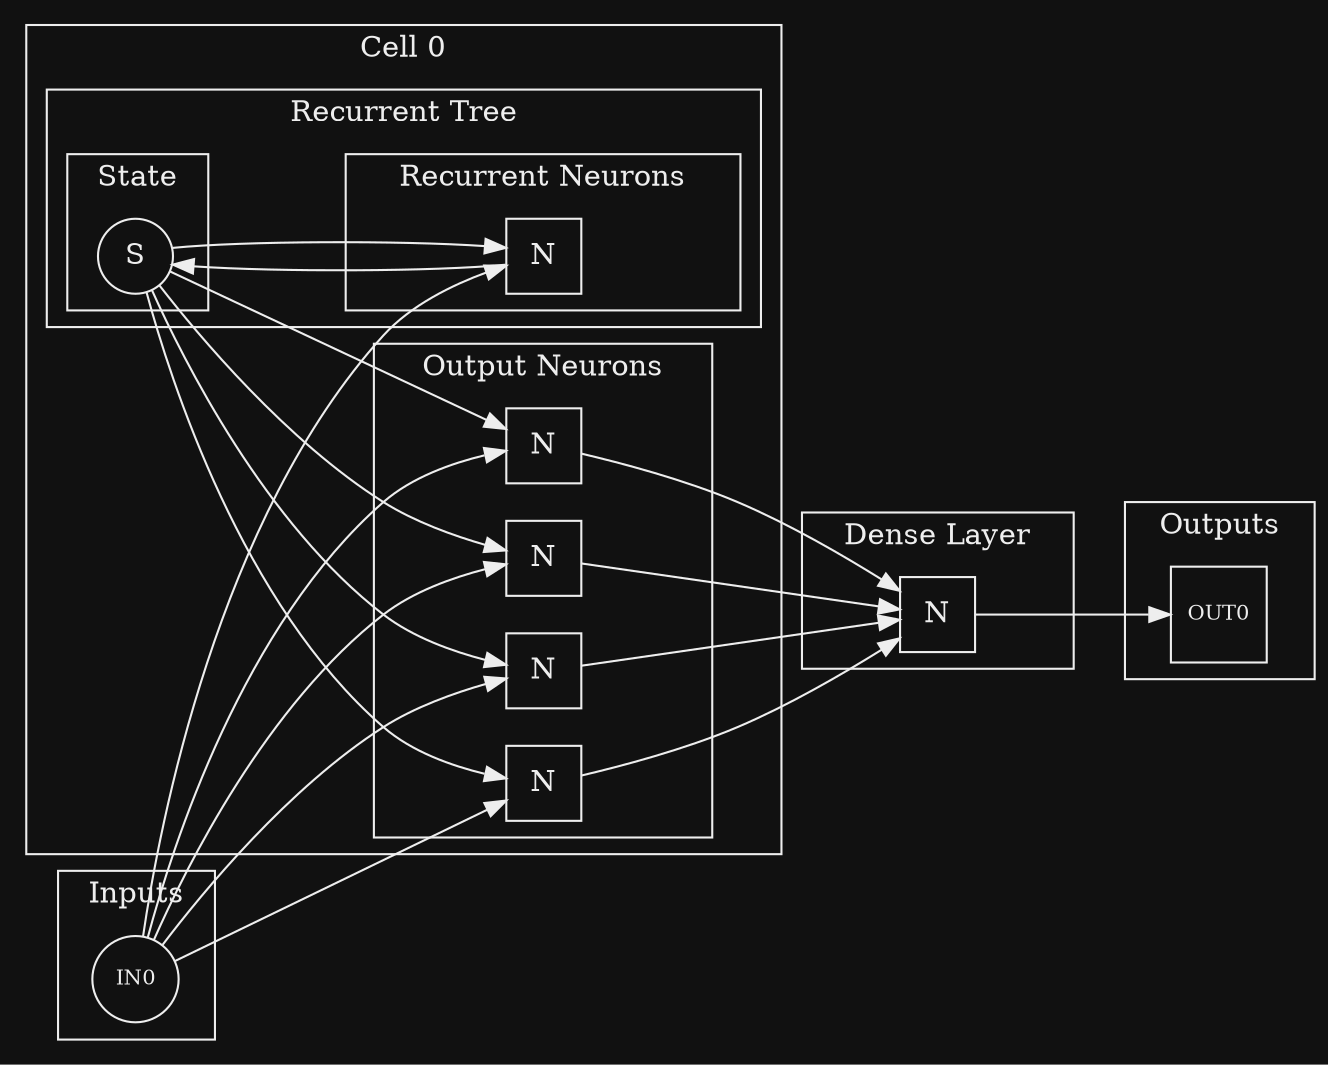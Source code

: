 digraph "RNN" {
  graph [ bgcolor="#111111", fontcolor="#eeeeee", ratio="0.8", rankdir=LR ];
  node [ shape=square, color="#eeeeee", fontcolor="#eeeeee", fillcolor="#111111" ];
  edge [ color="#eeeeee" ];

  subgraph "cluster_outputs" {
    label = "Outputs"
    color="#eeeeee"
    node [ fontsize=10, color="#eeeeee", fontcolor="#eeeeee", fillcolor="#111111" ];
    "output_0" [ label="OUT0" ];
  }

  subgraph "cluster_layer_0" {
    label = "Cell 0"
    color="#eeeeee"
    subgraph "cluster_recurrent_tree" {
      label = "Recurrent Tree"
      color="#eeeeee"
      subgraph "cluster_state" {
        label = "State"
        color="#eeeeee"
        node [ shape=circle, color="#eeeeee", fontcolor="#eeeeee", fillcolor="#111111" ];
        "layer_0_state_0" [ label="S" ];
      }

      subgraph "cluster_recurrent" {
        label = "Recurrent Neurons"
        color="#eeeeee"
        "layer_0_recurrent_0" [ label="N" ];
      }
    }

    subgraph "cluster_output" {
      label = "Output Neurons"
      color="#eeeeee"
      "layer_0_output_0" [ label="N" ];
      "layer_0_output_1" [ label="N" ];
      "layer_0_output_2" [ label="N" ];
      "layer_0_output_3" [ label="N" ];
    }
  }

  subgraph "cluster_post_layer_0" {
    label = "Dense Layer"
    color="#eeeeee"
    "post_layer_output_0" [ label="N" ];
  }

  subgraph "cluster_inputs" {
    label = "Inputs"
    color="#eeeeee"
    node [ shape=circle, fontsize=10, color="#eeeeee", fontcolor="#eeeeee", fillcolor="#111111" ];
    "input_0" [ label="IN0" ];
  }

  "post_layer_output_0";
  "output_0";
  "layer_0_output_0";
  "input_0";
  "layer_0_state_0";
  "layer_0_recurrent_0";
  "layer_0_output_1";
  "layer_0_output_2";
  "layer_0_output_3";
  "post_layer_output_0" -> "output_0";
  "layer_0_output_0" -> "post_layer_output_0";
  "input_0" -> "layer_0_output_0";
  "layer_0_state_0" -> "layer_0_output_0";
  "layer_0_recurrent_0" -> "layer_0_state_0";
  "input_0" -> "layer_0_recurrent_0";
  "layer_0_state_0" -> "layer_0_recurrent_0";
  "layer_0_output_1" -> "post_layer_output_0";
  "input_0" -> "layer_0_output_1";
  "layer_0_state_0" -> "layer_0_output_1";
  "layer_0_output_2" -> "post_layer_output_0";
  "input_0" -> "layer_0_output_2";
  "layer_0_state_0" -> "layer_0_output_2";
  "layer_0_output_3" -> "post_layer_output_0";
  "input_0" -> "layer_0_output_3";
  "layer_0_state_0" -> "layer_0_output_3";
}
